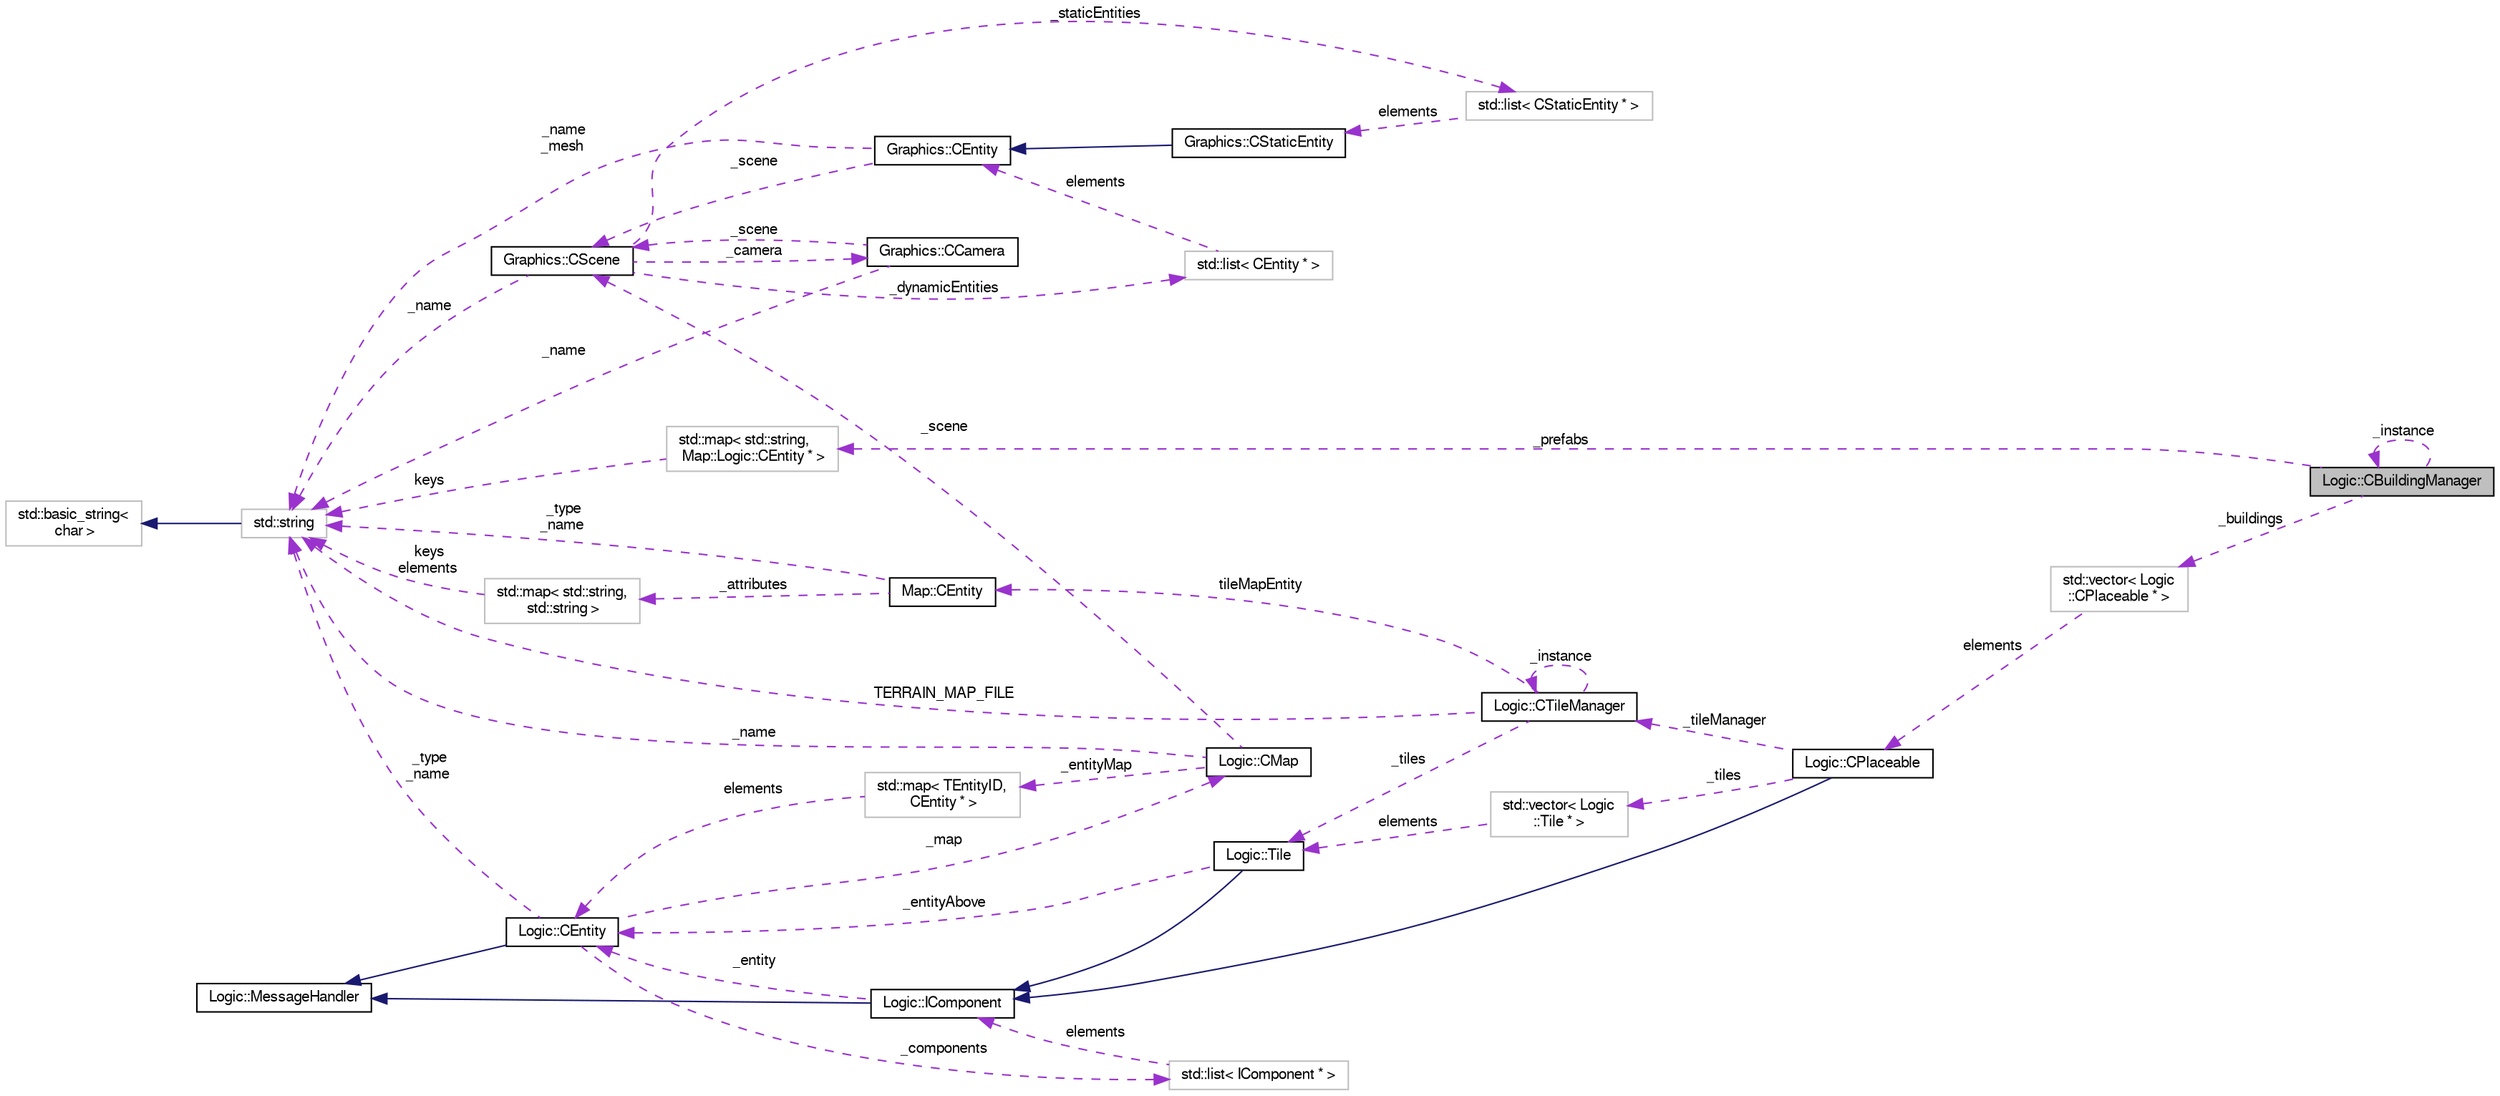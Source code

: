 digraph "Logic::CBuildingManager"
{
  edge [fontname="FreeSans",fontsize="10",labelfontname="FreeSans",labelfontsize="10"];
  node [fontname="FreeSans",fontsize="10",shape=record];
  rankdir="LR";
  Node1 [label="Logic::CBuildingManager",height=0.2,width=0.4,color="black", fillcolor="grey75", style="filled", fontcolor="black"];
  Node2 -> Node1 [dir="back",color="darkorchid3",fontsize="10",style="dashed",label=" _prefabs" ,fontname="FreeSans"];
  Node2 [label="std::map\< std::string,\l Map::Logic::CEntity * \>",height=0.2,width=0.4,color="grey75", fillcolor="white", style="filled"];
  Node3 -> Node2 [dir="back",color="darkorchid3",fontsize="10",style="dashed",label=" keys" ,fontname="FreeSans"];
  Node3 [label="std::string",height=0.2,width=0.4,color="grey75", fillcolor="white", style="filled",tooltip="STL class. "];
  Node4 -> Node3 [dir="back",color="midnightblue",fontsize="10",style="solid",fontname="FreeSans"];
  Node4 [label="std::basic_string\<\l char \>",height=0.2,width=0.4,color="grey75", fillcolor="white", style="filled",tooltip="STL class. "];
  Node5 -> Node1 [dir="back",color="darkorchid3",fontsize="10",style="dashed",label=" _buildings" ,fontname="FreeSans"];
  Node5 [label="std::vector\< Logic\l::CPlaceable * \>",height=0.2,width=0.4,color="grey75", fillcolor="white", style="filled"];
  Node6 -> Node5 [dir="back",color="darkorchid3",fontsize="10",style="dashed",label=" elements" ,fontname="FreeSans"];
  Node6 [label="Logic::CPlaceable",height=0.2,width=0.4,color="black", fillcolor="white", style="filled",URL="$class_logic_1_1_c_placeable.html"];
  Node7 -> Node6 [dir="back",color="midnightblue",fontsize="10",style="solid",fontname="FreeSans"];
  Node7 [label="Logic::IComponent",height=0.2,width=0.4,color="black", fillcolor="white", style="filled",URL="$class_logic_1_1_i_component.html",tooltip="Clase base de los componentes que forman las entidades. "];
  Node8 -> Node7 [dir="back",color="midnightblue",fontsize="10",style="solid",fontname="FreeSans"];
  Node8 [label="Logic::MessageHandler",height=0.2,width=0.4,color="black", fillcolor="white", style="filled",URL="$class_logic_1_1_message_handler.html"];
  Node9 -> Node7 [dir="back",color="darkorchid3",fontsize="10",style="dashed",label=" _entity" ,fontname="FreeSans"];
  Node9 [label="Logic::CEntity",height=0.2,width=0.4,color="black", fillcolor="white", style="filled",URL="$class_logic_1_1_c_entity.html",tooltip="Clase que representa una entidad en el entorno virtual. "];
  Node8 -> Node9 [dir="back",color="midnightblue",fontsize="10",style="solid",fontname="FreeSans"];
  Node10 -> Node9 [dir="back",color="darkorchid3",fontsize="10",style="dashed",label=" _components" ,fontname="FreeSans"];
  Node10 [label="std::list\< IComponent * \>",height=0.2,width=0.4,color="grey75", fillcolor="white", style="filled"];
  Node7 -> Node10 [dir="back",color="darkorchid3",fontsize="10",style="dashed",label=" elements" ,fontname="FreeSans"];
  Node3 -> Node9 [dir="back",color="darkorchid3",fontsize="10",style="dashed",label=" _type\n_name" ,fontname="FreeSans"];
  Node11 -> Node9 [dir="back",color="darkorchid3",fontsize="10",style="dashed",label=" _map" ,fontname="FreeSans"];
  Node11 [label="Logic::CMap",height=0.2,width=0.4,color="black", fillcolor="white", style="filled",URL="$class_logic_1_1_c_map.html",tooltip="Clase que representa un mapa lógico. "];
  Node12 -> Node11 [dir="back",color="darkorchid3",fontsize="10",style="dashed",label=" _scene" ,fontname="FreeSans"];
  Node12 [label="Graphics::CScene",height=0.2,width=0.4,color="black", fillcolor="white", style="filled",URL="$class_graphics_1_1_c_scene.html",tooltip="Clase que controla todos los elementos de una escena. "];
  Node13 -> Node12 [dir="back",color="darkorchid3",fontsize="10",style="dashed",label=" _staticEntities" ,fontname="FreeSans"];
  Node13 [label="std::list\< CStaticEntity * \>",height=0.2,width=0.4,color="grey75", fillcolor="white", style="filled"];
  Node14 -> Node13 [dir="back",color="darkorchid3",fontsize="10",style="dashed",label=" elements" ,fontname="FreeSans"];
  Node14 [label="Graphics::CStaticEntity",height=0.2,width=0.4,color="black", fillcolor="white", style="filled",URL="$class_graphics_1_1_c_static_entity.html",tooltip="Clase que representa una entidad gráfica estática. "];
  Node15 -> Node14 [dir="back",color="midnightblue",fontsize="10",style="solid",fontname="FreeSans"];
  Node15 [label="Graphics::CEntity",height=0.2,width=0.4,color="black", fillcolor="white", style="filled",URL="$class_graphics_1_1_c_entity.html",tooltip="Clase que representa una entidad gráfica. "];
  Node12 -> Node15 [dir="back",color="darkorchid3",fontsize="10",style="dashed",label=" _scene" ,fontname="FreeSans"];
  Node3 -> Node15 [dir="back",color="darkorchid3",fontsize="10",style="dashed",label=" _name\n_mesh" ,fontname="FreeSans"];
  Node16 -> Node12 [dir="back",color="darkorchid3",fontsize="10",style="dashed",label=" _camera" ,fontname="FreeSans"];
  Node16 [label="Graphics::CCamera",height=0.2,width=0.4,color="black", fillcolor="white", style="filled",URL="$class_graphics_1_1_c_camera.html",tooltip="Clase de la cámara extendida basada en Ogre. "];
  Node12 -> Node16 [dir="back",color="darkorchid3",fontsize="10",style="dashed",label=" _scene" ,fontname="FreeSans"];
  Node3 -> Node16 [dir="back",color="darkorchid3",fontsize="10",style="dashed",label=" _name" ,fontname="FreeSans"];
  Node3 -> Node12 [dir="back",color="darkorchid3",fontsize="10",style="dashed",label=" _name" ,fontname="FreeSans"];
  Node17 -> Node12 [dir="back",color="darkorchid3",fontsize="10",style="dashed",label=" _dynamicEntities" ,fontname="FreeSans"];
  Node17 [label="std::list\< CEntity * \>",height=0.2,width=0.4,color="grey75", fillcolor="white", style="filled"];
  Node15 -> Node17 [dir="back",color="darkorchid3",fontsize="10",style="dashed",label=" elements" ,fontname="FreeSans"];
  Node18 -> Node11 [dir="back",color="darkorchid3",fontsize="10",style="dashed",label=" _entityMap" ,fontname="FreeSans"];
  Node18 [label="std::map\< TEntityID,\l CEntity * \>",height=0.2,width=0.4,color="grey75", fillcolor="white", style="filled"];
  Node9 -> Node18 [dir="back",color="darkorchid3",fontsize="10",style="dashed",label=" elements" ,fontname="FreeSans"];
  Node3 -> Node11 [dir="back",color="darkorchid3",fontsize="10",style="dashed",label=" _name" ,fontname="FreeSans"];
  Node19 -> Node6 [dir="back",color="darkorchid3",fontsize="10",style="dashed",label=" _tiles" ,fontname="FreeSans"];
  Node19 [label="std::vector\< Logic\l::Tile * \>",height=0.2,width=0.4,color="grey75", fillcolor="white", style="filled"];
  Node20 -> Node19 [dir="back",color="darkorchid3",fontsize="10",style="dashed",label=" elements" ,fontname="FreeSans"];
  Node20 [label="Logic::Tile",height=0.2,width=0.4,color="black", fillcolor="white", style="filled",URL="$class_logic_1_1_tile.html"];
  Node7 -> Node20 [dir="back",color="midnightblue",fontsize="10",style="solid",fontname="FreeSans"];
  Node9 -> Node20 [dir="back",color="darkorchid3",fontsize="10",style="dashed",label=" _entityAbove" ,fontname="FreeSans"];
  Node21 -> Node6 [dir="back",color="darkorchid3",fontsize="10",style="dashed",label=" _tileManager" ,fontname="FreeSans"];
  Node21 [label="Logic::CTileManager",height=0.2,width=0.4,color="black", fillcolor="white", style="filled",URL="$class_logic_1_1_c_tile_manager.html",tooltip="Manager singleton que gestiona la lectura y actualización de la matriz de tiles del mapa..."];
  Node20 -> Node21 [dir="back",color="darkorchid3",fontsize="10",style="dashed",label=" _tiles" ,fontname="FreeSans"];
  Node3 -> Node21 [dir="back",color="darkorchid3",fontsize="10",style="dashed",label=" TERRAIN_MAP_FILE" ,fontname="FreeSans"];
  Node22 -> Node21 [dir="back",color="darkorchid3",fontsize="10",style="dashed",label=" tileMapEntity" ,fontname="FreeSans"];
  Node22 [label="Map::CEntity",height=0.2,width=0.4,color="black", fillcolor="white", style="filled",URL="$class_map_1_1_c_entity.html",tooltip="Clase que representa una entidad leida del fichero del mapa. "];
  Node3 -> Node22 [dir="back",color="darkorchid3",fontsize="10",style="dashed",label=" _type\n_name" ,fontname="FreeSans"];
  Node23 -> Node22 [dir="back",color="darkorchid3",fontsize="10",style="dashed",label=" _attributes" ,fontname="FreeSans"];
  Node23 [label="std::map\< std::string,\l std::string \>",height=0.2,width=0.4,color="grey75", fillcolor="white", style="filled"];
  Node3 -> Node23 [dir="back",color="darkorchid3",fontsize="10",style="dashed",label=" keys\nelements" ,fontname="FreeSans"];
  Node21 -> Node21 [dir="back",color="darkorchid3",fontsize="10",style="dashed",label=" _instance" ,fontname="FreeSans"];
  Node1 -> Node1 [dir="back",color="darkorchid3",fontsize="10",style="dashed",label=" _instance" ,fontname="FreeSans"];
}
